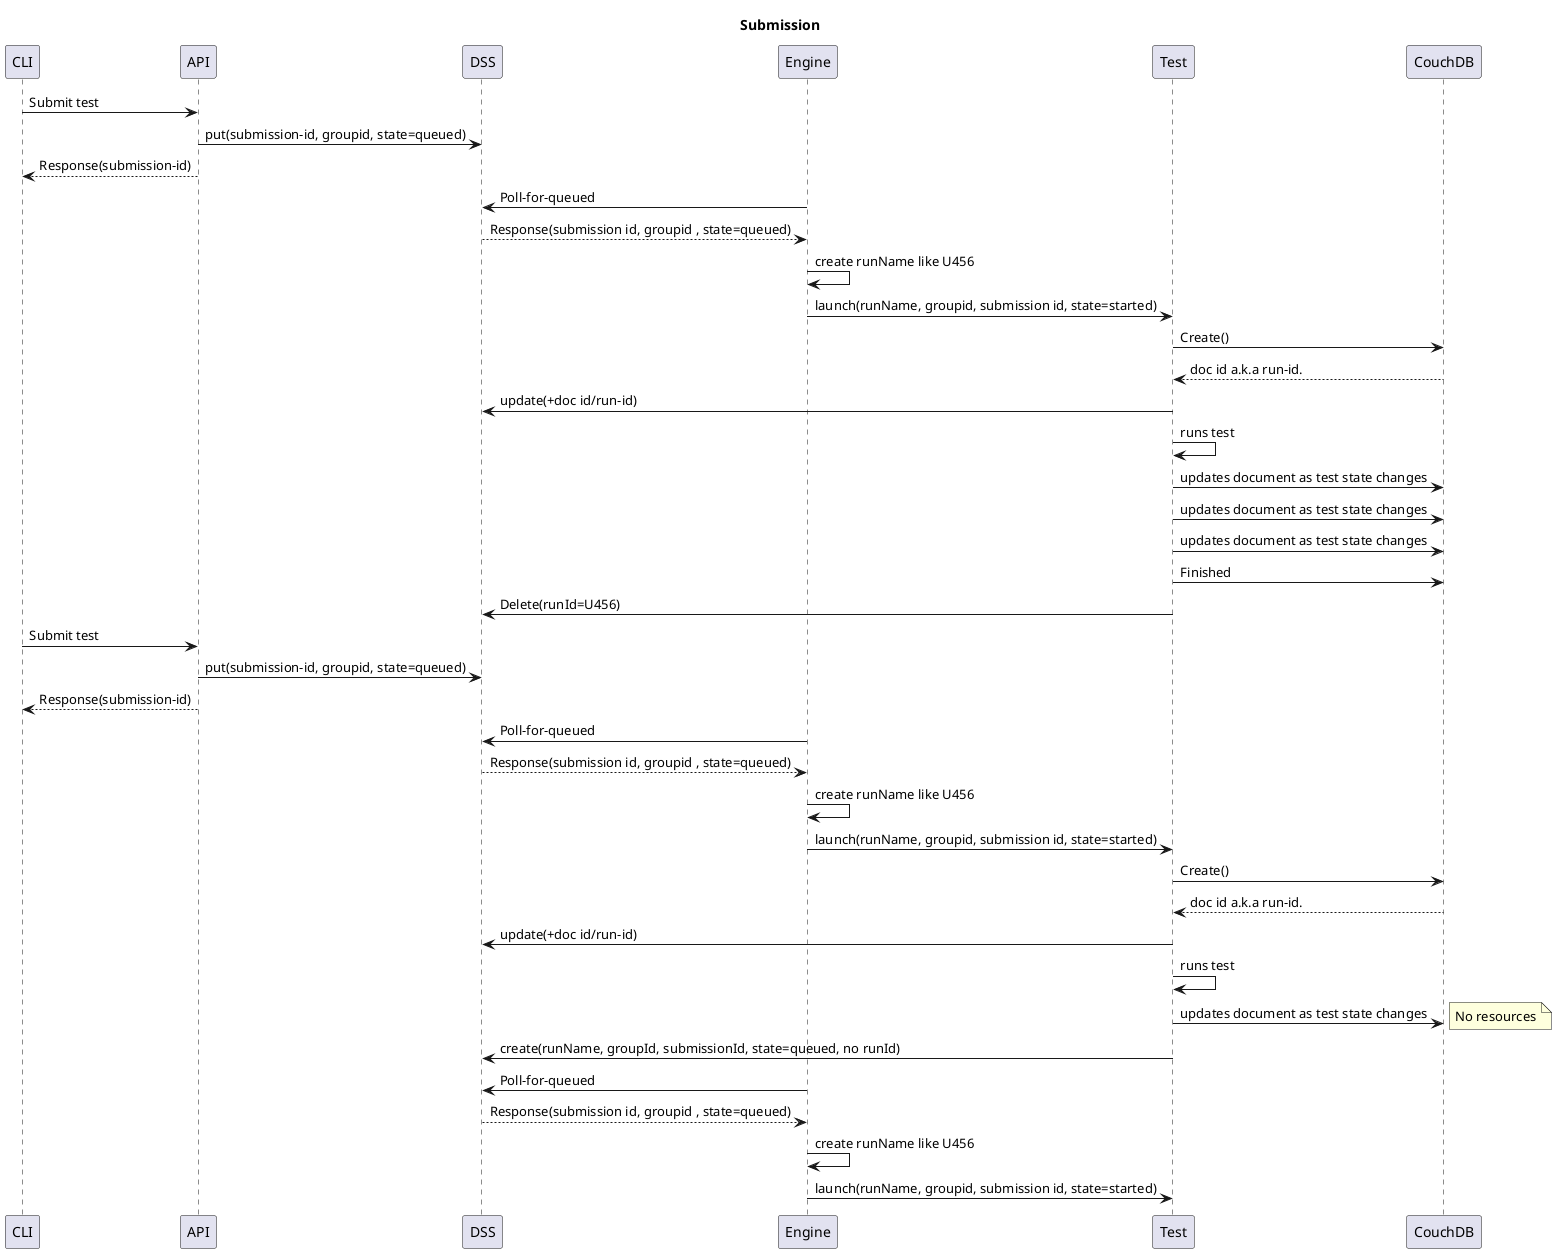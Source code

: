 @startuml 001-submission-sequence
title "Submission"

participant CLI
participant API
participant DSS
participant Engine
participant Test
participant CouchDB

CLI -> API : Submit test
API -> DSS : put(submission-id, groupid, state=queued)
API --> CLI : Response(submission-id)

Engine -> DSS : Poll-for-queued
DSS --> Engine: Response(submission id, groupid , state=queued)

Engine->Engine: create runName like U456

Engine->Test : launch(runName, groupid, submission id, state=started)

Test-> CouchDB : Create()
CouchDB --> Test : doc id a.k.a run-id.
Test -> DSS : update(+doc id/run-id)

Test-> Test: runs test
Test-> CouchDB : updates document as test state changes
Test-> CouchDB : updates document as test state changes
Test-> CouchDB : updates document as test state changes
Test-> CouchDB: Finished

Test->DSS : Delete(runId=U456)




CLI -> API : Submit test
API -> DSS : put(submission-id, groupid, state=queued)
API --> CLI : Response(submission-id)

Engine -> DSS : Poll-for-queued
DSS --> Engine: Response(submission id, groupid , state=queued)

Engine->Engine: create runName like U456

Engine->Test : launch(runName, groupid, submission id, state=started)

Test-> CouchDB : Create()
CouchDB --> Test : doc id a.k.a run-id.
Test -> DSS : update(+doc id/run-id)

Test-> Test: runs test
Test-> CouchDB : updates document as test state changes

note right
No resources
end note

Test->DSS : create(runName, groupId, submissionId, state=queued, no runId)


Engine -> DSS : Poll-for-queued
DSS --> Engine: Response(submission id, groupid , state=queued)

Engine->Engine: create runName like U456

Engine->Test : launch(runName, groupid, submission id, state=started)

@enduml